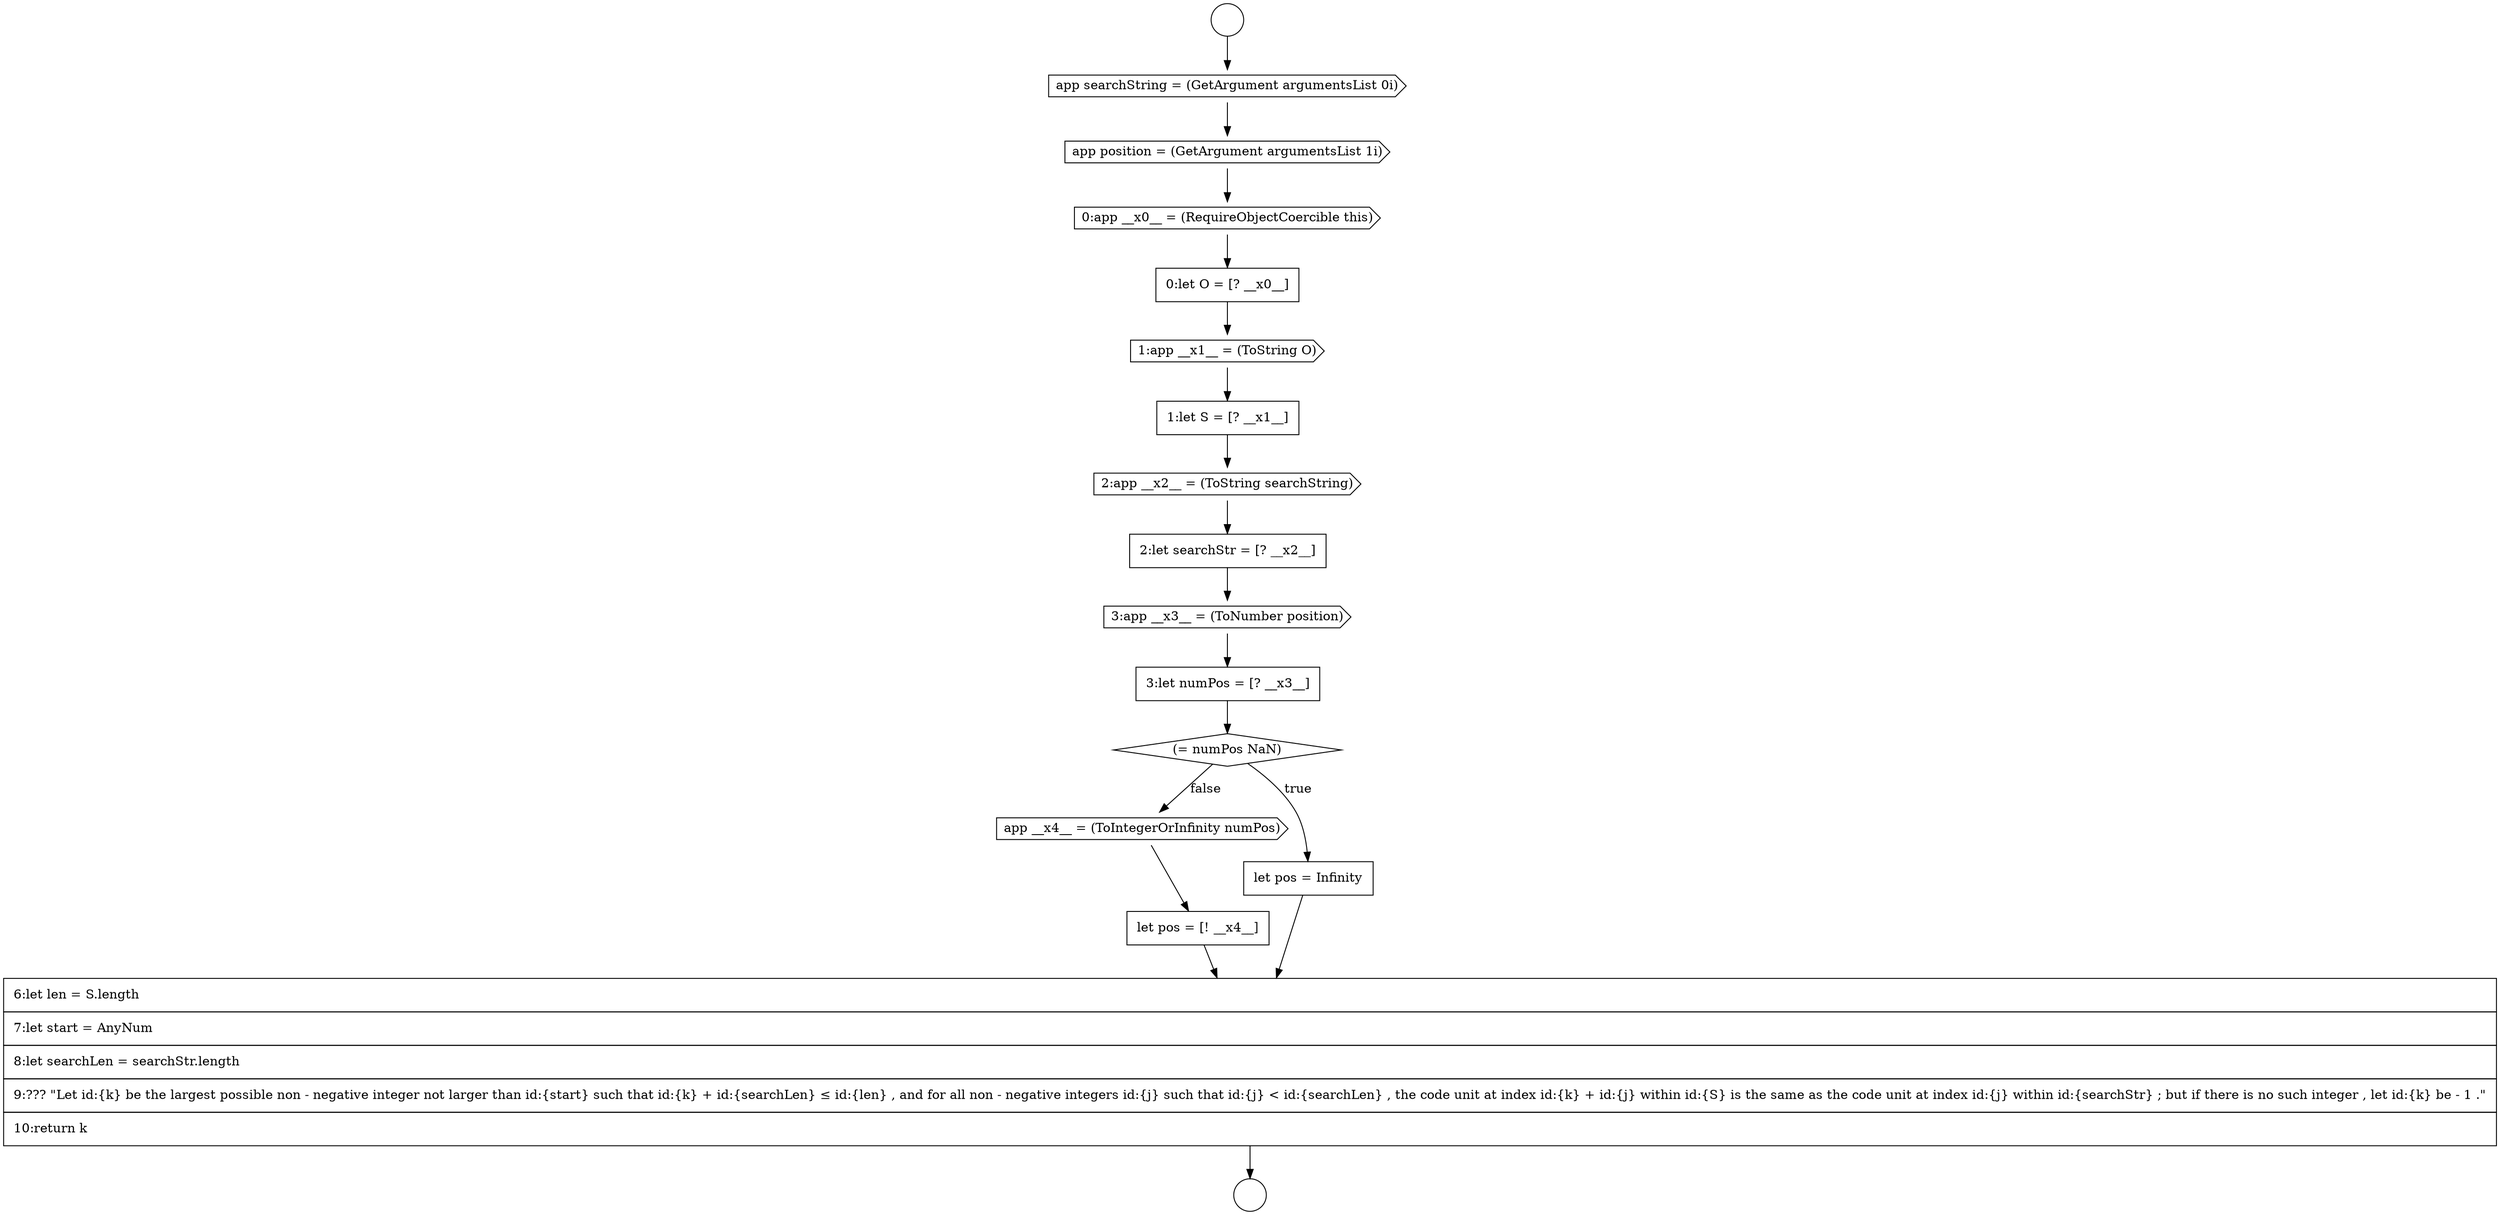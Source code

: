 digraph {
  node0 [shape=circle label=" " color="black" fillcolor="white" style=filled]
  node5 [shape=none, margin=0, label=<<font color="black">
    <table border="0" cellborder="1" cellspacing="0" cellpadding="10">
      <tr><td align="left">0:let O = [? __x0__]</td></tr>
    </table>
  </font>> color="black" fillcolor="white" style=filled]
  node10 [shape=cds, label=<<font color="black">3:app __x3__ = (ToNumber position)</font>> color="black" fillcolor="white" style=filled]
  node14 [shape=cds, label=<<font color="black">app __x4__ = (ToIntegerOrInfinity numPos)</font>> color="black" fillcolor="white" style=filled]
  node1 [shape=circle label=" " color="black" fillcolor="white" style=filled]
  node6 [shape=cds, label=<<font color="black">1:app __x1__ = (ToString O)</font>> color="black" fillcolor="white" style=filled]
  node9 [shape=none, margin=0, label=<<font color="black">
    <table border="0" cellborder="1" cellspacing="0" cellpadding="10">
      <tr><td align="left">2:let searchStr = [? __x2__]</td></tr>
    </table>
  </font>> color="black" fillcolor="white" style=filled]
  node13 [shape=none, margin=0, label=<<font color="black">
    <table border="0" cellborder="1" cellspacing="0" cellpadding="10">
      <tr><td align="left">let pos = Infinity</td></tr>
    </table>
  </font>> color="black" fillcolor="white" style=filled]
  node2 [shape=cds, label=<<font color="black">app searchString = (GetArgument argumentsList 0i)</font>> color="black" fillcolor="white" style=filled]
  node12 [shape=diamond, label=<<font color="black">(= numPos NaN)</font>> color="black" fillcolor="white" style=filled]
  node7 [shape=none, margin=0, label=<<font color="black">
    <table border="0" cellborder="1" cellspacing="0" cellpadding="10">
      <tr><td align="left">1:let S = [? __x1__]</td></tr>
    </table>
  </font>> color="black" fillcolor="white" style=filled]
  node3 [shape=cds, label=<<font color="black">app position = (GetArgument argumentsList 1i)</font>> color="black" fillcolor="white" style=filled]
  node16 [shape=none, margin=0, label=<<font color="black">
    <table border="0" cellborder="1" cellspacing="0" cellpadding="10">
      <tr><td align="left">6:let len = S.length</td></tr>
      <tr><td align="left">7:let start = AnyNum</td></tr>
      <tr><td align="left">8:let searchLen = searchStr.length</td></tr>
      <tr><td align="left">9:??? &quot;Let id:{k} be the largest possible non - negative integer not larger than id:{start} such that id:{k} + id:{searchLen} &le; id:{len} , and for all non - negative integers id:{j} such that id:{j} &lt; id:{searchLen} , the code unit at index id:{k} + id:{j} within id:{S} is the same as the code unit at index id:{j} within id:{searchStr} ; but if there is no such integer , let id:{k} be - 1 .&quot;</td></tr>
      <tr><td align="left">10:return k</td></tr>
    </table>
  </font>> color="black" fillcolor="white" style=filled]
  node11 [shape=none, margin=0, label=<<font color="black">
    <table border="0" cellborder="1" cellspacing="0" cellpadding="10">
      <tr><td align="left">3:let numPos = [? __x3__]</td></tr>
    </table>
  </font>> color="black" fillcolor="white" style=filled]
  node8 [shape=cds, label=<<font color="black">2:app __x2__ = (ToString searchString)</font>> color="black" fillcolor="white" style=filled]
  node4 [shape=cds, label=<<font color="black">0:app __x0__ = (RequireObjectCoercible this)</font>> color="black" fillcolor="white" style=filled]
  node15 [shape=none, margin=0, label=<<font color="black">
    <table border="0" cellborder="1" cellspacing="0" cellpadding="10">
      <tr><td align="left">let pos = [! __x4__]</td></tr>
    </table>
  </font>> color="black" fillcolor="white" style=filled]
  node7 -> node8 [ color="black"]
  node11 -> node12 [ color="black"]
  node0 -> node2 [ color="black"]
  node6 -> node7 [ color="black"]
  node9 -> node10 [ color="black"]
  node14 -> node15 [ color="black"]
  node10 -> node11 [ color="black"]
  node4 -> node5 [ color="black"]
  node12 -> node13 [label=<<font color="black">true</font>> color="black"]
  node12 -> node14 [label=<<font color="black">false</font>> color="black"]
  node5 -> node6 [ color="black"]
  node16 -> node1 [ color="black"]
  node3 -> node4 [ color="black"]
  node2 -> node3 [ color="black"]
  node15 -> node16 [ color="black"]
  node8 -> node9 [ color="black"]
  node13 -> node16 [ color="black"]
}
